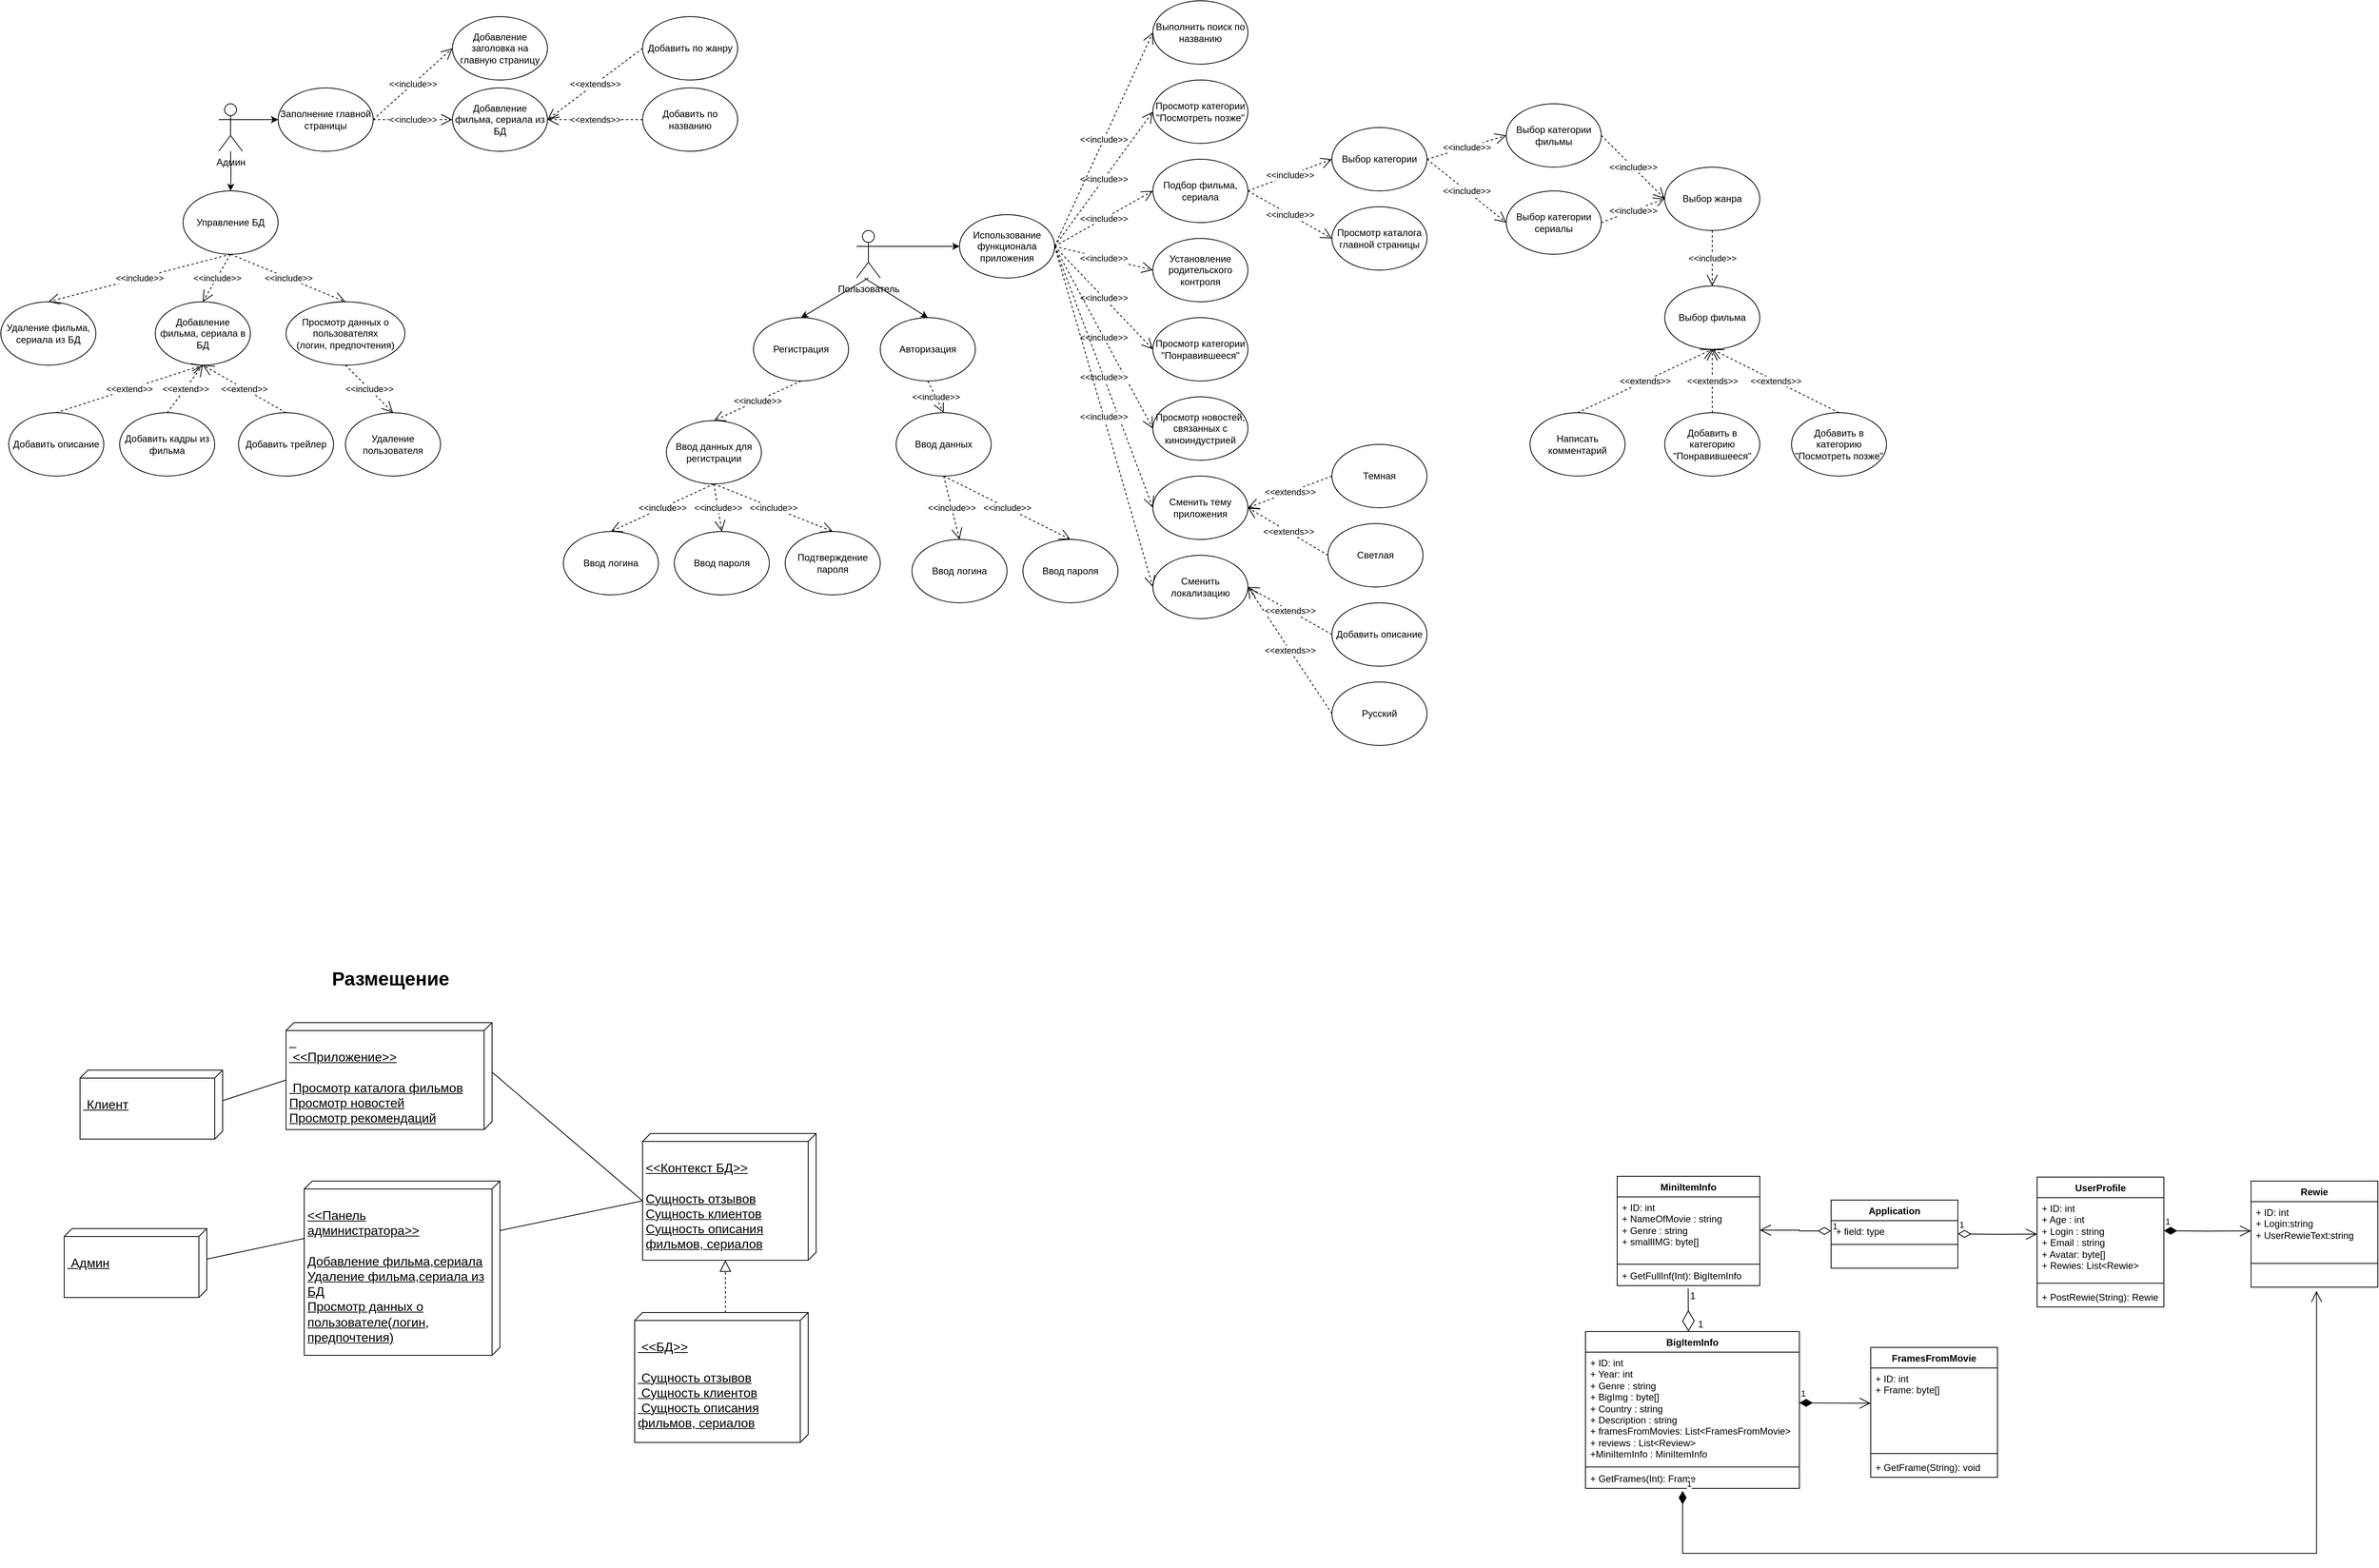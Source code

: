<mxfile version="21.2.4" type="device">
  <diagram name="Страница 1" id="gBljDxb7XRltwvXaUtLj">
    <mxGraphModel dx="1843" dy="701" grid="1" gridSize="10" guides="1" tooltips="1" connect="1" arrows="1" fold="1" page="1" pageScale="1" pageWidth="1654" pageHeight="1169" math="0" shadow="0">
      <root>
        <mxCell id="0" />
        <mxCell id="1" parent="0" />
        <mxCell id="J_Xm8iJVJi45nVl2dkx6-49" style="edgeStyle=orthogonalEdgeStyle;rounded=0;orthogonalLoop=1;jettySize=auto;html=1;entryX=0.5;entryY=0;entryDx=0;entryDy=0;" edge="1" parent="1" target="J_Xm8iJVJi45nVl2dkx6-2">
          <mxGeometry relative="1" as="geometry">
            <mxPoint x="370" y="190" as="sourcePoint" />
          </mxGeometry>
        </mxCell>
        <mxCell id="J_Xm8iJVJi45nVl2dkx6-53" style="edgeStyle=orthogonalEdgeStyle;rounded=0;orthogonalLoop=1;jettySize=auto;html=1;exitX=1;exitY=0.333;exitDx=0;exitDy=0;exitPerimeter=0;entryX=0;entryY=0.5;entryDx=0;entryDy=0;" edge="1" parent="1" source="J_Xm8iJVJi45nVl2dkx6-1" target="J_Xm8iJVJi45nVl2dkx6-52">
          <mxGeometry relative="1" as="geometry" />
        </mxCell>
        <mxCell id="J_Xm8iJVJi45nVl2dkx6-1" value="Админ" style="shape=umlActor;verticalLabelPosition=bottom;verticalAlign=top;html=1;outlineConnect=0;" vertex="1" parent="1">
          <mxGeometry x="355" y="130" width="30" height="60" as="geometry" />
        </mxCell>
        <mxCell id="J_Xm8iJVJi45nVl2dkx6-2" value="Управление БД" style="ellipse;whiteSpace=wrap;html=1;" vertex="1" parent="1">
          <mxGeometry x="310" y="240" width="120" height="80" as="geometry" />
        </mxCell>
        <mxCell id="J_Xm8iJVJi45nVl2dkx6-4" value="Добавление фильма, сериала в БД" style="ellipse;whiteSpace=wrap;html=1;" vertex="1" parent="1">
          <mxGeometry x="275" y="380" width="120" height="80" as="geometry" />
        </mxCell>
        <mxCell id="J_Xm8iJVJi45nVl2dkx6-5" value="Просмотр данных о пользователях&lt;br&gt;(логин, предпочтения)" style="ellipse;whiteSpace=wrap;html=1;" vertex="1" parent="1">
          <mxGeometry x="440" y="380" width="150" height="80" as="geometry" />
        </mxCell>
        <mxCell id="J_Xm8iJVJi45nVl2dkx6-10" value="&amp;lt;&amp;lt;include&amp;gt;&amp;gt;" style="endArrow=open;endSize=12;dashed=1;html=1;rounded=0;exitX=0.5;exitY=1;exitDx=0;exitDy=0;entryX=0.5;entryY=0;entryDx=0;entryDy=0;" edge="1" parent="1" source="J_Xm8iJVJi45nVl2dkx6-2" target="J_Xm8iJVJi45nVl2dkx6-4">
          <mxGeometry width="160" relative="1" as="geometry">
            <mxPoint x="460" y="490" as="sourcePoint" />
            <mxPoint x="620" y="490" as="targetPoint" />
          </mxGeometry>
        </mxCell>
        <mxCell id="J_Xm8iJVJi45nVl2dkx6-12" value="&amp;lt;&amp;lt;include&amp;gt;&amp;gt;" style="endArrow=open;endSize=12;dashed=1;html=1;rounded=0;exitX=0.5;exitY=1;exitDx=0;exitDy=0;entryX=0.5;entryY=0;entryDx=0;entryDy=0;" edge="1" parent="1" source="J_Xm8iJVJi45nVl2dkx6-2" target="J_Xm8iJVJi45nVl2dkx6-5">
          <mxGeometry width="160" relative="1" as="geometry">
            <mxPoint x="380" y="330" as="sourcePoint" />
            <mxPoint x="150" y="440" as="targetPoint" />
          </mxGeometry>
        </mxCell>
        <mxCell id="J_Xm8iJVJi45nVl2dkx6-15" value="Добавить описание" style="ellipse;whiteSpace=wrap;html=1;" vertex="1" parent="1">
          <mxGeometry x="90" y="520" width="120" height="80" as="geometry" />
        </mxCell>
        <mxCell id="J_Xm8iJVJi45nVl2dkx6-16" value="&amp;lt;&amp;lt;extend&amp;gt;&amp;gt;" style="endArrow=open;endSize=12;dashed=1;html=1;rounded=0;exitX=0.5;exitY=0;exitDx=0;exitDy=0;entryX=0.5;entryY=1;entryDx=0;entryDy=0;" edge="1" parent="1" source="J_Xm8iJVJi45nVl2dkx6-15" target="J_Xm8iJVJi45nVl2dkx6-4">
          <mxGeometry width="160" relative="1" as="geometry">
            <mxPoint x="525" y="510" as="sourcePoint" />
            <mxPoint x="295" y="620" as="targetPoint" />
          </mxGeometry>
        </mxCell>
        <mxCell id="J_Xm8iJVJi45nVl2dkx6-25" value="Добавить кадры из фильма" style="ellipse;whiteSpace=wrap;html=1;" vertex="1" parent="1">
          <mxGeometry x="230" y="520" width="120" height="80" as="geometry" />
        </mxCell>
        <mxCell id="J_Xm8iJVJi45nVl2dkx6-26" value="&amp;lt;&amp;lt;extend&amp;gt;&amp;gt;" style="endArrow=open;endSize=12;dashed=1;html=1;rounded=0;exitX=0.5;exitY=0;exitDx=0;exitDy=0;entryX=0.5;entryY=1;entryDx=0;entryDy=0;" edge="1" parent="1" source="J_Xm8iJVJi45nVl2dkx6-25" target="J_Xm8iJVJi45nVl2dkx6-4">
          <mxGeometry width="160" relative="1" as="geometry">
            <mxPoint x="715" y="570" as="sourcePoint" />
            <mxPoint x="525" y="520" as="targetPoint" />
          </mxGeometry>
        </mxCell>
        <mxCell id="J_Xm8iJVJi45nVl2dkx6-27" value="Добавить трейлер" style="ellipse;whiteSpace=wrap;html=1;" vertex="1" parent="1">
          <mxGeometry x="380" y="520" width="120" height="80" as="geometry" />
        </mxCell>
        <mxCell id="J_Xm8iJVJi45nVl2dkx6-28" value="&amp;lt;&amp;lt;extend&amp;gt;&amp;gt;" style="endArrow=open;endSize=12;dashed=1;html=1;rounded=0;exitX=0.5;exitY=0;exitDx=0;exitDy=0;entryX=0.5;entryY=1;entryDx=0;entryDy=0;" edge="1" parent="1" source="J_Xm8iJVJi45nVl2dkx6-27" target="J_Xm8iJVJi45nVl2dkx6-4">
          <mxGeometry width="160" relative="1" as="geometry">
            <mxPoint x="895" y="580" as="sourcePoint" />
            <mxPoint x="705" y="530" as="targetPoint" />
          </mxGeometry>
        </mxCell>
        <mxCell id="J_Xm8iJVJi45nVl2dkx6-33" value="Удаление пользователя" style="ellipse;whiteSpace=wrap;html=1;" vertex="1" parent="1">
          <mxGeometry x="515" y="520" width="120" height="80" as="geometry" />
        </mxCell>
        <mxCell id="J_Xm8iJVJi45nVl2dkx6-35" value="&amp;lt;&amp;lt;include&amp;gt;&amp;gt;" style="endArrow=open;endSize=12;dashed=1;html=1;rounded=0;exitX=0.5;exitY=1;exitDx=0;exitDy=0;entryX=0.5;entryY=0;entryDx=0;entryDy=0;" edge="1" parent="1" source="J_Xm8iJVJi45nVl2dkx6-5" target="J_Xm8iJVJi45nVl2dkx6-33">
          <mxGeometry width="160" relative="1" as="geometry">
            <mxPoint x="525" y="460" as="sourcePoint" />
            <mxPoint x="595" y="570" as="targetPoint" />
          </mxGeometry>
        </mxCell>
        <mxCell id="J_Xm8iJVJi45nVl2dkx6-40" value="Удаление фильма, сериала из БД" style="ellipse;whiteSpace=wrap;html=1;" vertex="1" parent="1">
          <mxGeometry x="80" y="380" width="120" height="80" as="geometry" />
        </mxCell>
        <mxCell id="J_Xm8iJVJi45nVl2dkx6-41" value="&amp;lt;&amp;lt;include&amp;gt;&amp;gt;" style="endArrow=open;endSize=12;dashed=1;html=1;rounded=0;exitX=0.5;exitY=1;exitDx=0;exitDy=0;entryX=0.5;entryY=0;entryDx=0;entryDy=0;" edge="1" parent="1" target="J_Xm8iJVJi45nVl2dkx6-40" source="J_Xm8iJVJi45nVl2dkx6-2">
          <mxGeometry width="160" relative="1" as="geometry">
            <mxPoint x="20" y="130" as="sourcePoint" />
            <mxPoint x="-190" y="260" as="targetPoint" />
          </mxGeometry>
        </mxCell>
        <mxCell id="J_Xm8iJVJi45nVl2dkx6-45" value="Добавление заголовка на главную страницу" style="ellipse;whiteSpace=wrap;html=1;" vertex="1" parent="1">
          <mxGeometry x="650" y="20" width="120" height="80" as="geometry" />
        </mxCell>
        <mxCell id="J_Xm8iJVJi45nVl2dkx6-50" value="Добавление фильма, сериала из БД" style="ellipse;whiteSpace=wrap;html=1;" vertex="1" parent="1">
          <mxGeometry x="650" y="110" width="120" height="80" as="geometry" />
        </mxCell>
        <mxCell id="J_Xm8iJVJi45nVl2dkx6-51" value="&amp;lt;&amp;lt;include&amp;gt;&amp;gt;" style="endArrow=open;endSize=12;dashed=1;html=1;rounded=0;exitX=1;exitY=0.5;exitDx=0;exitDy=0;entryX=0;entryY=0.5;entryDx=0;entryDy=0;" edge="1" parent="1" target="J_Xm8iJVJi45nVl2dkx6-50" source="J_Xm8iJVJi45nVl2dkx6-52">
          <mxGeometry width="160" relative="1" as="geometry">
            <mxPoint x="765.0" y="-40.0" as="sourcePoint" />
            <mxPoint x="690" y="190" as="targetPoint" />
          </mxGeometry>
        </mxCell>
        <mxCell id="J_Xm8iJVJi45nVl2dkx6-52" value="Заполнение главной страницы" style="ellipse;whiteSpace=wrap;html=1;" vertex="1" parent="1">
          <mxGeometry x="430" y="110" width="120" height="80" as="geometry" />
        </mxCell>
        <mxCell id="J_Xm8iJVJi45nVl2dkx6-54" value="&amp;lt;&amp;lt;include&amp;gt;&amp;gt;" style="endArrow=open;endSize=12;dashed=1;html=1;rounded=0;exitX=1;exitY=0.5;exitDx=0;exitDy=0;entryX=0;entryY=0.5;entryDx=0;entryDy=0;" edge="1" parent="1" source="J_Xm8iJVJi45nVl2dkx6-52" target="J_Xm8iJVJi45nVl2dkx6-45">
          <mxGeometry width="160" relative="1" as="geometry">
            <mxPoint x="565" y="90" as="sourcePoint" />
            <mxPoint x="635" y="200" as="targetPoint" />
          </mxGeometry>
        </mxCell>
        <mxCell id="J_Xm8iJVJi45nVl2dkx6-55" value="Добавить по названию" style="ellipse;whiteSpace=wrap;html=1;" vertex="1" parent="1">
          <mxGeometry x="890" y="110" width="120" height="80" as="geometry" />
        </mxCell>
        <mxCell id="J_Xm8iJVJi45nVl2dkx6-56" value="&amp;lt;&amp;lt;extends&amp;gt;&amp;gt;" style="endArrow=open;endSize=12;dashed=1;html=1;rounded=0;exitX=0;exitY=0.5;exitDx=0;exitDy=0;entryX=1;entryY=0.5;entryDx=0;entryDy=0;" edge="1" parent="1" source="J_Xm8iJVJi45nVl2dkx6-55" target="J_Xm8iJVJi45nVl2dkx6-50">
          <mxGeometry width="160" relative="1" as="geometry">
            <mxPoint x="1170" y="100" as="sourcePoint" />
            <mxPoint x="980" y="50" as="targetPoint" />
          </mxGeometry>
        </mxCell>
        <mxCell id="J_Xm8iJVJi45nVl2dkx6-57" value="Добавить по жанру" style="ellipse;whiteSpace=wrap;html=1;" vertex="1" parent="1">
          <mxGeometry x="890" y="20" width="120" height="80" as="geometry" />
        </mxCell>
        <mxCell id="J_Xm8iJVJi45nVl2dkx6-58" value="&amp;lt;&amp;lt;extends&amp;gt;&amp;gt;" style="endArrow=open;endSize=12;dashed=1;html=1;rounded=0;exitX=0;exitY=0.5;exitDx=0;exitDy=0;entryX=1;entryY=0.5;entryDx=0;entryDy=0;" edge="1" parent="1" source="J_Xm8iJVJi45nVl2dkx6-57" target="J_Xm8iJVJi45nVl2dkx6-50">
          <mxGeometry width="160" relative="1" as="geometry">
            <mxPoint x="1170" y="10" as="sourcePoint" />
            <mxPoint x="770" y="60" as="targetPoint" />
          </mxGeometry>
        </mxCell>
        <mxCell id="J_Xm8iJVJi45nVl2dkx6-94" style="edgeStyle=orthogonalEdgeStyle;rounded=0;orthogonalLoop=1;jettySize=auto;html=1;exitX=1;exitY=0.333;exitDx=0;exitDy=0;exitPerimeter=0;entryX=0;entryY=0.5;entryDx=0;entryDy=0;" edge="1" parent="1" source="J_Xm8iJVJi45nVl2dkx6-59" target="J_Xm8iJVJi45nVl2dkx6-93">
          <mxGeometry relative="1" as="geometry" />
        </mxCell>
        <mxCell id="J_Xm8iJVJi45nVl2dkx6-59" value="Пользователь" style="shape=umlActor;verticalLabelPosition=bottom;verticalAlign=top;html=1;outlineConnect=0;" vertex="1" parent="1">
          <mxGeometry x="1160" y="290" width="30" height="60" as="geometry" />
        </mxCell>
        <mxCell id="J_Xm8iJVJi45nVl2dkx6-64" value="Регистрация" style="ellipse;whiteSpace=wrap;html=1;" vertex="1" parent="1">
          <mxGeometry x="1030" y="400" width="120" height="80" as="geometry" />
        </mxCell>
        <mxCell id="J_Xm8iJVJi45nVl2dkx6-65" value="Авторизация" style="ellipse;whiteSpace=wrap;html=1;" vertex="1" parent="1">
          <mxGeometry x="1190" y="400" width="120" height="80" as="geometry" />
        </mxCell>
        <mxCell id="J_Xm8iJVJi45nVl2dkx6-67" value="" style="endArrow=classic;html=1;rounded=0;entryX=0.5;entryY=0;entryDx=0;entryDy=0;" edge="1" parent="1" target="J_Xm8iJVJi45nVl2dkx6-64">
          <mxGeometry width="50" height="50" relative="1" as="geometry">
            <mxPoint x="1175" y="350" as="sourcePoint" />
            <mxPoint x="1340" y="410" as="targetPoint" />
          </mxGeometry>
        </mxCell>
        <mxCell id="J_Xm8iJVJi45nVl2dkx6-68" value="" style="endArrow=classic;html=1;rounded=0;entryX=0.5;entryY=0;entryDx=0;entryDy=0;" edge="1" parent="1" target="J_Xm8iJVJi45nVl2dkx6-65">
          <mxGeometry width="50" height="50" relative="1" as="geometry">
            <mxPoint x="1170" y="350" as="sourcePoint" />
            <mxPoint x="1100" y="410" as="targetPoint" />
          </mxGeometry>
        </mxCell>
        <mxCell id="J_Xm8iJVJi45nVl2dkx6-69" value="Ввод данных" style="ellipse;whiteSpace=wrap;html=1;" vertex="1" parent="1">
          <mxGeometry x="1210" y="520" width="120" height="80" as="geometry" />
        </mxCell>
        <mxCell id="J_Xm8iJVJi45nVl2dkx6-70" value="&amp;lt;&amp;lt;include&amp;gt;&amp;gt;" style="endArrow=open;endSize=12;dashed=1;html=1;rounded=0;exitX=0.5;exitY=1;exitDx=0;exitDy=0;entryX=0.5;entryY=0;entryDx=0;entryDy=0;" edge="1" parent="1" target="J_Xm8iJVJi45nVl2dkx6-69">
          <mxGeometry width="160" relative="1" as="geometry">
            <mxPoint x="1250" y="480" as="sourcePoint" />
            <mxPoint x="1040" y="610" as="targetPoint" />
          </mxGeometry>
        </mxCell>
        <mxCell id="J_Xm8iJVJi45nVl2dkx6-74" value="Ввод данных для регистрации" style="ellipse;whiteSpace=wrap;html=1;" vertex="1" parent="1">
          <mxGeometry x="920" y="530" width="120" height="80" as="geometry" />
        </mxCell>
        <mxCell id="J_Xm8iJVJi45nVl2dkx6-75" value="&amp;lt;&amp;lt;include&amp;gt;&amp;gt;" style="endArrow=open;endSize=12;dashed=1;html=1;rounded=0;entryX=0.5;entryY=0;entryDx=0;entryDy=0;" edge="1" parent="1" target="J_Xm8iJVJi45nVl2dkx6-74">
          <mxGeometry width="160" relative="1" as="geometry">
            <mxPoint x="1090" y="480" as="sourcePoint" />
            <mxPoint x="750" y="620" as="targetPoint" />
          </mxGeometry>
        </mxCell>
        <mxCell id="J_Xm8iJVJi45nVl2dkx6-78" value="Ввод логина" style="ellipse;whiteSpace=wrap;html=1;" vertex="1" parent="1">
          <mxGeometry x="790" y="670" width="120" height="80" as="geometry" />
        </mxCell>
        <mxCell id="J_Xm8iJVJi45nVl2dkx6-80" value="Ввод пароля" style="ellipse;whiteSpace=wrap;html=1;" vertex="1" parent="1">
          <mxGeometry x="930" y="670" width="120" height="80" as="geometry" />
        </mxCell>
        <mxCell id="J_Xm8iJVJi45nVl2dkx6-82" value="Подтверждение пароля" style="ellipse;whiteSpace=wrap;html=1;" vertex="1" parent="1">
          <mxGeometry x="1070" y="670" width="120" height="80" as="geometry" />
        </mxCell>
        <mxCell id="J_Xm8iJVJi45nVl2dkx6-84" value="Ввод логина" style="ellipse;whiteSpace=wrap;html=1;" vertex="1" parent="1">
          <mxGeometry x="1230" y="680" width="120" height="80" as="geometry" />
        </mxCell>
        <mxCell id="J_Xm8iJVJi45nVl2dkx6-86" value="Ввод пароля" style="ellipse;whiteSpace=wrap;html=1;" vertex="1" parent="1">
          <mxGeometry x="1370" y="680" width="120" height="80" as="geometry" />
        </mxCell>
        <mxCell id="J_Xm8iJVJi45nVl2dkx6-88" value="&amp;lt;&amp;lt;include&amp;gt;&amp;gt;" style="endArrow=open;endSize=12;dashed=1;html=1;rounded=0;entryX=0.5;entryY=0;entryDx=0;entryDy=0;exitX=0.5;exitY=1;exitDx=0;exitDy=0;" edge="1" parent="1" source="J_Xm8iJVJi45nVl2dkx6-74" target="J_Xm8iJVJi45nVl2dkx6-78">
          <mxGeometry width="160" relative="1" as="geometry">
            <mxPoint x="970" y="610" as="sourcePoint" />
            <mxPoint x="940" y="660" as="targetPoint" />
          </mxGeometry>
        </mxCell>
        <mxCell id="J_Xm8iJVJi45nVl2dkx6-89" value="&amp;lt;&amp;lt;include&amp;gt;&amp;gt;" style="endArrow=open;endSize=12;dashed=1;html=1;rounded=0;entryX=0.5;entryY=0;entryDx=0;entryDy=0;exitX=0.5;exitY=1;exitDx=0;exitDy=0;" edge="1" parent="1" source="J_Xm8iJVJi45nVl2dkx6-74" target="J_Xm8iJVJi45nVl2dkx6-80">
          <mxGeometry width="160" relative="1" as="geometry">
            <mxPoint x="990" y="620" as="sourcePoint" />
            <mxPoint x="860" y="680" as="targetPoint" />
          </mxGeometry>
        </mxCell>
        <mxCell id="J_Xm8iJVJi45nVl2dkx6-90" value="&amp;lt;&amp;lt;include&amp;gt;&amp;gt;" style="endArrow=open;endSize=12;dashed=1;html=1;rounded=0;entryX=0.5;entryY=0;entryDx=0;entryDy=0;exitX=0.5;exitY=1;exitDx=0;exitDy=0;" edge="1" parent="1" source="J_Xm8iJVJi45nVl2dkx6-74" target="J_Xm8iJVJi45nVl2dkx6-82">
          <mxGeometry width="160" relative="1" as="geometry">
            <mxPoint x="1000" y="630" as="sourcePoint" />
            <mxPoint x="870" y="690" as="targetPoint" />
          </mxGeometry>
        </mxCell>
        <mxCell id="J_Xm8iJVJi45nVl2dkx6-91" value="&amp;lt;&amp;lt;include&amp;gt;&amp;gt;" style="endArrow=open;endSize=12;dashed=1;html=1;rounded=0;entryX=0.5;entryY=0;entryDx=0;entryDy=0;exitX=0.5;exitY=1;exitDx=0;exitDy=0;" edge="1" parent="1" source="J_Xm8iJVJi45nVl2dkx6-69" target="J_Xm8iJVJi45nVl2dkx6-86">
          <mxGeometry width="160" relative="1" as="geometry">
            <mxPoint x="1010" y="640" as="sourcePoint" />
            <mxPoint x="880" y="700" as="targetPoint" />
          </mxGeometry>
        </mxCell>
        <mxCell id="J_Xm8iJVJi45nVl2dkx6-92" value="&amp;lt;&amp;lt;include&amp;gt;&amp;gt;" style="endArrow=open;endSize=12;dashed=1;html=1;rounded=0;entryX=0.5;entryY=0;entryDx=0;entryDy=0;exitX=0.5;exitY=1;exitDx=0;exitDy=0;" edge="1" parent="1" source="J_Xm8iJVJi45nVl2dkx6-69" target="J_Xm8iJVJi45nVl2dkx6-84">
          <mxGeometry width="160" relative="1" as="geometry">
            <mxPoint x="1020" y="650" as="sourcePoint" />
            <mxPoint x="890" y="710" as="targetPoint" />
          </mxGeometry>
        </mxCell>
        <mxCell id="J_Xm8iJVJi45nVl2dkx6-93" value="Использование функционала приложения" style="ellipse;whiteSpace=wrap;html=1;" vertex="1" parent="1">
          <mxGeometry x="1290" y="270" width="120" height="80" as="geometry" />
        </mxCell>
        <mxCell id="J_Xm8iJVJi45nVl2dkx6-95" value="Подбор фильма, сериала" style="ellipse;whiteSpace=wrap;html=1;" vertex="1" parent="1">
          <mxGeometry x="1534" y="200" width="120" height="80" as="geometry" />
        </mxCell>
        <mxCell id="J_Xm8iJVJi45nVl2dkx6-96" value="&amp;lt;&amp;lt;include&amp;gt;&amp;gt;" style="endArrow=open;endSize=12;dashed=1;html=1;rounded=0;exitX=1;exitY=0.5;exitDx=0;exitDy=0;entryX=0;entryY=0.5;entryDx=0;entryDy=0;" edge="1" parent="1" target="J_Xm8iJVJi45nVl2dkx6-95" source="J_Xm8iJVJi45nVl2dkx6-93">
          <mxGeometry width="160" relative="1" as="geometry">
            <mxPoint x="1524" y="100" as="sourcePoint" />
            <mxPoint x="1610" y="220" as="targetPoint" />
          </mxGeometry>
        </mxCell>
        <mxCell id="J_Xm8iJVJi45nVl2dkx6-97" value="Установление родительского контроля" style="ellipse;whiteSpace=wrap;html=1;" vertex="1" parent="1">
          <mxGeometry x="1534" y="300" width="120" height="80" as="geometry" />
        </mxCell>
        <mxCell id="J_Xm8iJVJi45nVl2dkx6-98" value="&amp;lt;&amp;lt;include&amp;gt;&amp;gt;" style="endArrow=open;endSize=12;dashed=1;html=1;rounded=0;entryX=0;entryY=0.5;entryDx=0;entryDy=0;exitX=1;exitY=0.5;exitDx=0;exitDy=0;" edge="1" parent="1" target="J_Xm8iJVJi45nVl2dkx6-97" source="J_Xm8iJVJi45nVl2dkx6-93">
          <mxGeometry width="160" relative="1" as="geometry">
            <mxPoint x="1410" y="310" as="sourcePoint" />
            <mxPoint x="1200" y="440" as="targetPoint" />
          </mxGeometry>
        </mxCell>
        <mxCell id="J_Xm8iJVJi45nVl2dkx6-99" value="Просмотр категории &quot;Понравившееся&quot;" style="ellipse;whiteSpace=wrap;html=1;" vertex="1" parent="1">
          <mxGeometry x="1534" y="400" width="120" height="80" as="geometry" />
        </mxCell>
        <mxCell id="J_Xm8iJVJi45nVl2dkx6-100" value="&amp;lt;&amp;lt;include&amp;gt;&amp;gt;" style="endArrow=open;endSize=12;dashed=1;html=1;rounded=0;exitX=0.5;exitY=1;exitDx=0;exitDy=0;entryX=0;entryY=0.5;entryDx=0;entryDy=0;" edge="1" parent="1" target="J_Xm8iJVJi45nVl2dkx6-99">
          <mxGeometry width="160" relative="1" as="geometry">
            <mxPoint x="1410" y="310" as="sourcePoint" />
            <mxPoint x="1200" y="440" as="targetPoint" />
          </mxGeometry>
        </mxCell>
        <mxCell id="J_Xm8iJVJi45nVl2dkx6-101" value="Просмотр категории &quot;Посмотреть позже&quot;" style="ellipse;whiteSpace=wrap;html=1;" vertex="1" parent="1">
          <mxGeometry x="1534" y="100" width="120" height="80" as="geometry" />
        </mxCell>
        <mxCell id="J_Xm8iJVJi45nVl2dkx6-102" value="&amp;lt;&amp;lt;include&amp;gt;&amp;gt;" style="endArrow=open;endSize=12;dashed=1;html=1;rounded=0;exitX=1;exitY=0.5;exitDx=0;exitDy=0;entryX=0;entryY=0.5;entryDx=0;entryDy=0;" edge="1" parent="1" target="J_Xm8iJVJi45nVl2dkx6-101" source="J_Xm8iJVJi45nVl2dkx6-93">
          <mxGeometry width="160" relative="1" as="geometry">
            <mxPoint x="1510" y="-10" as="sourcePoint" />
            <mxPoint x="1300" y="120" as="targetPoint" />
          </mxGeometry>
        </mxCell>
        <mxCell id="J_Xm8iJVJi45nVl2dkx6-103" value="Просмотр новостей, связанных с киноиндустрией" style="ellipse;whiteSpace=wrap;html=1;" vertex="1" parent="1">
          <mxGeometry x="1534" y="500" width="120" height="80" as="geometry" />
        </mxCell>
        <mxCell id="J_Xm8iJVJi45nVl2dkx6-104" value="&amp;lt;&amp;lt;include&amp;gt;&amp;gt;" style="endArrow=open;endSize=12;dashed=1;html=1;rounded=0;exitX=1;exitY=0.5;exitDx=0;exitDy=0;entryX=0;entryY=0.5;entryDx=0;entryDy=0;" edge="1" parent="1" target="J_Xm8iJVJi45nVl2dkx6-103" source="J_Xm8iJVJi45nVl2dkx6-93">
          <mxGeometry width="160" relative="1" as="geometry">
            <mxPoint x="1524" y="390" as="sourcePoint" />
            <mxPoint x="1314" y="520" as="targetPoint" />
          </mxGeometry>
        </mxCell>
        <mxCell id="J_Xm8iJVJi45nVl2dkx6-107" value="Просмотр каталога главной страницы" style="ellipse;whiteSpace=wrap;html=1;" vertex="1" parent="1">
          <mxGeometry x="1760" y="260" width="120" height="80" as="geometry" />
        </mxCell>
        <mxCell id="J_Xm8iJVJi45nVl2dkx6-108" value="&amp;lt;&amp;lt;include&amp;gt;&amp;gt;" style="endArrow=open;endSize=12;dashed=1;html=1;rounded=0;exitX=1;exitY=0.5;exitDx=0;exitDy=0;entryX=0;entryY=0.5;entryDx=0;entryDy=0;" edge="1" parent="1" target="J_Xm8iJVJi45nVl2dkx6-107" source="J_Xm8iJVJi45nVl2dkx6-95">
          <mxGeometry width="160" relative="1" as="geometry">
            <mxPoint x="1730" y="120" as="sourcePoint" />
            <mxPoint x="1520" y="250" as="targetPoint" />
          </mxGeometry>
        </mxCell>
        <mxCell id="J_Xm8iJVJi45nVl2dkx6-109" value="Выбор категории" style="ellipse;whiteSpace=wrap;html=1;" vertex="1" parent="1">
          <mxGeometry x="1760" y="160" width="120" height="80" as="geometry" />
        </mxCell>
        <mxCell id="J_Xm8iJVJi45nVl2dkx6-110" value="&amp;lt;&amp;lt;include&amp;gt;&amp;gt;" style="endArrow=open;endSize=12;dashed=1;html=1;rounded=0;exitX=1;exitY=0.5;exitDx=0;exitDy=0;entryX=0;entryY=0.5;entryDx=0;entryDy=0;" edge="1" parent="1" target="J_Xm8iJVJi45nVl2dkx6-109" source="J_Xm8iJVJi45nVl2dkx6-95">
          <mxGeometry width="160" relative="1" as="geometry">
            <mxPoint x="1654" y="140" as="sourcePoint" />
            <mxPoint x="1520" y="150" as="targetPoint" />
          </mxGeometry>
        </mxCell>
        <mxCell id="J_Xm8iJVJi45nVl2dkx6-115" value="Выбор категории сериалы" style="ellipse;whiteSpace=wrap;html=1;" vertex="1" parent="1">
          <mxGeometry x="1980" y="240" width="120" height="80" as="geometry" />
        </mxCell>
        <mxCell id="J_Xm8iJVJi45nVl2dkx6-116" value="&amp;lt;&amp;lt;include&amp;gt;&amp;gt;" style="endArrow=open;endSize=12;dashed=1;html=1;rounded=0;exitX=1;exitY=0.5;exitDx=0;exitDy=0;entryX=0;entryY=0.5;entryDx=0;entryDy=0;" edge="1" parent="1" target="J_Xm8iJVJi45nVl2dkx6-115" source="J_Xm8iJVJi45nVl2dkx6-109">
          <mxGeometry width="160" relative="1" as="geometry">
            <mxPoint x="1930" y="85" as="sourcePoint" />
            <mxPoint x="1720" y="215" as="targetPoint" />
          </mxGeometry>
        </mxCell>
        <mxCell id="J_Xm8iJVJi45nVl2dkx6-117" value="Выбор категории фильмы" style="ellipse;whiteSpace=wrap;html=1;" vertex="1" parent="1">
          <mxGeometry x="1980" y="130" width="120" height="80" as="geometry" />
        </mxCell>
        <mxCell id="J_Xm8iJVJi45nVl2dkx6-118" value="&amp;lt;&amp;lt;include&amp;gt;&amp;gt;" style="endArrow=open;endSize=12;dashed=1;html=1;rounded=0;exitX=1;exitY=0.5;exitDx=0;exitDy=0;entryX=0;entryY=0.5;entryDx=0;entryDy=0;" edge="1" parent="1" target="J_Xm8iJVJi45nVl2dkx6-117" source="J_Xm8iJVJi45nVl2dkx6-109">
          <mxGeometry width="160" relative="1" as="geometry">
            <mxPoint x="2080" y="30" as="sourcePoint" />
            <mxPoint x="1870" y="160" as="targetPoint" />
          </mxGeometry>
        </mxCell>
        <mxCell id="J_Xm8iJVJi45nVl2dkx6-119" value="Выбор жанра" style="ellipse;whiteSpace=wrap;html=1;" vertex="1" parent="1">
          <mxGeometry x="2180" y="210" width="120" height="80" as="geometry" />
        </mxCell>
        <mxCell id="J_Xm8iJVJi45nVl2dkx6-120" value="&amp;lt;&amp;lt;include&amp;gt;&amp;gt;" style="endArrow=open;endSize=12;dashed=1;html=1;rounded=0;exitX=1;exitY=0.5;exitDx=0;exitDy=0;entryX=0;entryY=0.5;entryDx=0;entryDy=0;" edge="1" parent="1" target="J_Xm8iJVJi45nVl2dkx6-119" source="J_Xm8iJVJi45nVl2dkx6-115">
          <mxGeometry width="160" relative="1" as="geometry">
            <mxPoint x="2150" y="140" as="sourcePoint" />
            <mxPoint x="1940" y="270" as="targetPoint" />
          </mxGeometry>
        </mxCell>
        <mxCell id="J_Xm8iJVJi45nVl2dkx6-121" value="&amp;lt;&amp;lt;include&amp;gt;&amp;gt;" style="endArrow=open;endSize=12;dashed=1;html=1;rounded=0;exitX=1;exitY=0.5;exitDx=0;exitDy=0;entryX=0;entryY=0.5;entryDx=0;entryDy=0;" edge="1" parent="1" source="J_Xm8iJVJi45nVl2dkx6-117" target="J_Xm8iJVJi45nVl2dkx6-119">
          <mxGeometry width="160" relative="1" as="geometry">
            <mxPoint x="2110" y="290" as="sourcePoint" />
            <mxPoint x="2190" y="260" as="targetPoint" />
          </mxGeometry>
        </mxCell>
        <mxCell id="J_Xm8iJVJi45nVl2dkx6-122" value="Выбор фильма" style="ellipse;whiteSpace=wrap;html=1;" vertex="1" parent="1">
          <mxGeometry x="2180" y="360" width="120" height="80" as="geometry" />
        </mxCell>
        <mxCell id="J_Xm8iJVJi45nVl2dkx6-123" value="&amp;lt;&amp;lt;include&amp;gt;&amp;gt;" style="endArrow=open;endSize=12;dashed=1;html=1;rounded=0;exitX=0.5;exitY=1;exitDx=0;exitDy=0;entryX=0.5;entryY=0;entryDx=0;entryDy=0;" edge="1" parent="1" target="J_Xm8iJVJi45nVl2dkx6-122" source="J_Xm8iJVJi45nVl2dkx6-119">
          <mxGeometry width="160" relative="1" as="geometry">
            <mxPoint x="2300" y="240" as="sourcePoint" />
            <mxPoint x="2090" y="370" as="targetPoint" />
          </mxGeometry>
        </mxCell>
        <mxCell id="J_Xm8iJVJi45nVl2dkx6-124" value="Добавить в категорию &quot;Посмотреть позже&quot;" style="ellipse;whiteSpace=wrap;html=1;" vertex="1" parent="1">
          <mxGeometry x="2340" y="520" width="120" height="80" as="geometry" />
        </mxCell>
        <mxCell id="J_Xm8iJVJi45nVl2dkx6-125" value="&amp;lt;&amp;lt;extends&amp;gt;&amp;gt;" style="endArrow=open;endSize=12;dashed=1;html=1;rounded=0;exitX=0.5;exitY=0;exitDx=0;exitDy=0;entryX=0.5;entryY=1;entryDx=0;entryDy=0;" edge="1" parent="1" source="J_Xm8iJVJi45nVl2dkx6-124" target="J_Xm8iJVJi45nVl2dkx6-122">
          <mxGeometry width="160" relative="1" as="geometry">
            <mxPoint x="2930" y="150" as="sourcePoint" />
            <mxPoint x="2540" y="220" as="targetPoint" />
          </mxGeometry>
        </mxCell>
        <mxCell id="J_Xm8iJVJi45nVl2dkx6-126" value="Добавить в категорию &quot;Понравившееся&quot;" style="ellipse;whiteSpace=wrap;html=1;" vertex="1" parent="1">
          <mxGeometry x="2180" y="520" width="120" height="80" as="geometry" />
        </mxCell>
        <mxCell id="J_Xm8iJVJi45nVl2dkx6-127" value="&amp;lt;&amp;lt;extends&amp;gt;&amp;gt;" style="endArrow=open;endSize=12;dashed=1;html=1;rounded=0;exitX=0.5;exitY=0;exitDx=0;exitDy=0;entryX=0.5;entryY=1;entryDx=0;entryDy=0;" edge="1" parent="1" source="J_Xm8iJVJi45nVl2dkx6-126" target="J_Xm8iJVJi45nVl2dkx6-122">
          <mxGeometry width="160" relative="1" as="geometry">
            <mxPoint x="2930" y="245" as="sourcePoint" />
            <mxPoint x="2520" y="345" as="targetPoint" />
          </mxGeometry>
        </mxCell>
        <mxCell id="J_Xm8iJVJi45nVl2dkx6-128" value="Написать комментарий" style="ellipse;whiteSpace=wrap;html=1;" vertex="1" parent="1">
          <mxGeometry x="2010" y="520" width="120" height="80" as="geometry" />
        </mxCell>
        <mxCell id="J_Xm8iJVJi45nVl2dkx6-129" value="&amp;lt;&amp;lt;extends&amp;gt;&amp;gt;" style="endArrow=open;endSize=12;dashed=1;html=1;rounded=0;exitX=0.5;exitY=0;exitDx=0;exitDy=0;entryX=0.5;entryY=1;entryDx=0;entryDy=0;" edge="1" parent="1" source="J_Xm8iJVJi45nVl2dkx6-128" target="J_Xm8iJVJi45nVl2dkx6-122">
          <mxGeometry width="160" relative="1" as="geometry">
            <mxPoint x="2920" y="350" as="sourcePoint" />
            <mxPoint x="2730" y="300" as="targetPoint" />
          </mxGeometry>
        </mxCell>
        <mxCell id="J_Xm8iJVJi45nVl2dkx6-130" value="Выполнить поиск по названию" style="ellipse;whiteSpace=wrap;html=1;" vertex="1" parent="1">
          <mxGeometry x="1534" width="120" height="80" as="geometry" />
        </mxCell>
        <mxCell id="J_Xm8iJVJi45nVl2dkx6-131" value="&amp;lt;&amp;lt;include&amp;gt;&amp;gt;" style="endArrow=open;endSize=12;dashed=1;html=1;rounded=0;exitX=1;exitY=0.5;exitDx=0;exitDy=0;entryX=0;entryY=0.5;entryDx=0;entryDy=0;" edge="1" parent="1" target="J_Xm8iJVJi45nVl2dkx6-130" source="J_Xm8iJVJi45nVl2dkx6-93">
          <mxGeometry width="160" relative="1" as="geometry">
            <mxPoint x="1504" y="-70" as="sourcePoint" />
            <mxPoint x="1294" y="60" as="targetPoint" />
          </mxGeometry>
        </mxCell>
        <mxCell id="J_Xm8iJVJi45nVl2dkx6-132" value="Сменить тему приложения" style="ellipse;whiteSpace=wrap;html=1;" vertex="1" parent="1">
          <mxGeometry x="1534" y="600" width="120" height="80" as="geometry" />
        </mxCell>
        <mxCell id="J_Xm8iJVJi45nVl2dkx6-133" value="&amp;lt;&amp;lt;include&amp;gt;&amp;gt;" style="endArrow=open;endSize=12;dashed=1;html=1;rounded=0;exitX=1;exitY=0.5;exitDx=0;exitDy=0;entryX=0;entryY=0.5;entryDx=0;entryDy=0;" edge="1" parent="1" target="J_Xm8iJVJi45nVl2dkx6-132" source="J_Xm8iJVJi45nVl2dkx6-93">
          <mxGeometry width="160" relative="1" as="geometry">
            <mxPoint x="1504" y="530" as="sourcePoint" />
            <mxPoint x="1294" y="660" as="targetPoint" />
          </mxGeometry>
        </mxCell>
        <mxCell id="J_Xm8iJVJi45nVl2dkx6-134" value="Сменить локализацию" style="ellipse;whiteSpace=wrap;html=1;" vertex="1" parent="1">
          <mxGeometry x="1534" y="700" width="120" height="80" as="geometry" />
        </mxCell>
        <mxCell id="J_Xm8iJVJi45nVl2dkx6-135" value="&amp;lt;&amp;lt;include&amp;gt;&amp;gt;" style="endArrow=open;endSize=12;dashed=1;html=1;rounded=0;exitX=1;exitY=0.5;exitDx=0;exitDy=0;entryX=0;entryY=0.5;entryDx=0;entryDy=0;" edge="1" parent="1" target="J_Xm8iJVJi45nVl2dkx6-134" source="J_Xm8iJVJi45nVl2dkx6-93">
          <mxGeometry width="160" relative="1" as="geometry">
            <mxPoint x="1504" y="630" as="sourcePoint" />
            <mxPoint x="1294" y="760" as="targetPoint" />
          </mxGeometry>
        </mxCell>
        <mxCell id="J_Xm8iJVJi45nVl2dkx6-136" value="Русский" style="ellipse;whiteSpace=wrap;html=1;" vertex="1" parent="1">
          <mxGeometry x="1760" y="860" width="120" height="80" as="geometry" />
        </mxCell>
        <mxCell id="J_Xm8iJVJi45nVl2dkx6-137" value="&amp;lt;&amp;lt;extends&amp;gt;&amp;gt;" style="endArrow=open;endSize=12;dashed=1;html=1;rounded=0;exitX=0;exitY=0.5;exitDx=0;exitDy=0;entryX=1;entryY=0.5;entryDx=0;entryDy=0;" edge="1" parent="1" source="J_Xm8iJVJi45nVl2dkx6-136" target="J_Xm8iJVJi45nVl2dkx6-134">
          <mxGeometry width="160" relative="1" as="geometry">
            <mxPoint x="2020" y="750" as="sourcePoint" />
            <mxPoint x="1830" y="700" as="targetPoint" />
          </mxGeometry>
        </mxCell>
        <mxCell id="J_Xm8iJVJi45nVl2dkx6-138" value="Добавить описание" style="ellipse;whiteSpace=wrap;html=1;" vertex="1" parent="1">
          <mxGeometry x="1760" y="760" width="120" height="80" as="geometry" />
        </mxCell>
        <mxCell id="J_Xm8iJVJi45nVl2dkx6-139" value="&amp;lt;&amp;lt;extends&amp;gt;&amp;gt;" style="endArrow=open;endSize=12;dashed=1;html=1;rounded=0;entryX=1;entryY=0.5;entryDx=0;entryDy=0;exitX=0;exitY=0.5;exitDx=0;exitDy=0;" edge="1" parent="1" source="J_Xm8iJVJi45nVl2dkx6-138" target="J_Xm8iJVJi45nVl2dkx6-134">
          <mxGeometry width="160" relative="1" as="geometry">
            <mxPoint x="1670" y="690" as="sourcePoint" />
            <mxPoint x="1840" y="600" as="targetPoint" />
          </mxGeometry>
        </mxCell>
        <mxCell id="J_Xm8iJVJi45nVl2dkx6-144" value="Светлая" style="ellipse;whiteSpace=wrap;html=1;" vertex="1" parent="1">
          <mxGeometry x="1755" y="660" width="120" height="80" as="geometry" />
        </mxCell>
        <mxCell id="J_Xm8iJVJi45nVl2dkx6-145" value="&amp;lt;&amp;lt;extends&amp;gt;&amp;gt;" style="endArrow=open;endSize=12;dashed=1;html=1;rounded=0;exitX=0;exitY=0.5;exitDx=0;exitDy=0;entryX=1;entryY=0.5;entryDx=0;entryDy=0;" edge="1" parent="1" source="J_Xm8iJVJi45nVl2dkx6-144" target="J_Xm8iJVJi45nVl2dkx6-132">
          <mxGeometry width="160" relative="1" as="geometry">
            <mxPoint x="2075" y="550" as="sourcePoint" />
            <mxPoint x="1885" y="500" as="targetPoint" />
          </mxGeometry>
        </mxCell>
        <mxCell id="J_Xm8iJVJi45nVl2dkx6-146" value="Темная" style="ellipse;whiteSpace=wrap;html=1;" vertex="1" parent="1">
          <mxGeometry x="1760" y="560" width="120" height="80" as="geometry" />
        </mxCell>
        <mxCell id="J_Xm8iJVJi45nVl2dkx6-147" value="&amp;lt;&amp;lt;extends&amp;gt;&amp;gt;" style="endArrow=open;endSize=12;dashed=1;html=1;rounded=0;exitX=0;exitY=0.5;exitDx=0;exitDy=0;entryX=1;entryY=0.5;entryDx=0;entryDy=0;" edge="1" parent="1" source="J_Xm8iJVJi45nVl2dkx6-146" target="J_Xm8iJVJi45nVl2dkx6-132">
          <mxGeometry width="160" relative="1" as="geometry">
            <mxPoint x="2040" y="430" as="sourcePoint" />
            <mxPoint x="1850" y="380" as="targetPoint" />
          </mxGeometry>
        </mxCell>
        <mxCell id="J_Xm8iJVJi45nVl2dkx6-148" value="&lt;span style=&quot;&quot;&gt; &lt;/span&gt;&lt;span style=&quot;&quot;&gt; &lt;/span&gt;&lt;br&gt;&lt;span style=&quot;&quot;&gt; &lt;span style=&quot;&quot;&gt; &lt;/span&gt;&lt;/span&gt;&lt;span style=&quot;white-space: pre;&quot;&gt; &lt;/span&gt;&amp;lt;&amp;lt;БД&amp;gt;&amp;gt;&lt;br&gt;&lt;br&gt;&lt;span style=&quot;&quot;&gt; &lt;/span&gt; &lt;span style=&quot;white-space: pre;&quot;&gt; &lt;/span&gt;Сущность отзывов&lt;br style=&quot;border-color: var(--border-color);&quot;&gt;&lt;span style=&quot;border-color: var(--border-color);&quot;&gt; &lt;/span&gt;&lt;span style=&quot;white-space: pre;&quot;&gt; &lt;/span&gt;Сущность клиентов&lt;br style=&quot;border-color: var(--border-color);&quot;&gt;&lt;span style=&quot;border-color: var(--border-color);&quot;&gt; &lt;/span&gt;&lt;span style=&quot;white-space: pre;&quot;&gt; &lt;/span&gt;Сущность описания фильмов, сериалов" style="verticalAlign=top;align=left;spacingTop=8;spacingLeft=2;spacingRight=12;shape=cube;size=10;direction=south;fontStyle=4;html=1;whiteSpace=wrap;fontSize=16;" vertex="1" parent="1">
          <mxGeometry x="880" y="1656" width="219" height="164" as="geometry" />
        </mxCell>
        <mxCell id="J_Xm8iJVJi45nVl2dkx6-149" value="" style="endArrow=block;dashed=1;endFill=0;endSize=12;html=1;rounded=0;fontSize=12;curved=1;exitX=0;exitY=0;exitDx=0;exitDy=104.5;exitPerimeter=0;entryX=0;entryY=0;entryDx=160;entryDy=114.5;entryPerimeter=0;" edge="1" parent="1" source="J_Xm8iJVJi45nVl2dkx6-148" target="J_Xm8iJVJi45nVl2dkx6-150">
          <mxGeometry width="160" relative="1" as="geometry">
            <mxPoint x="994" y="1639" as="sourcePoint" />
            <mxPoint x="996" y="1580" as="targetPoint" />
          </mxGeometry>
        </mxCell>
        <mxCell id="J_Xm8iJVJi45nVl2dkx6-150" value="&lt;span style=&quot;&quot;&gt; &lt;/span&gt;&lt;span style=&quot;&quot;&gt; &lt;/span&gt;&lt;br&gt;&lt;span style=&quot;&quot;&gt; &lt;/span&gt;&amp;lt;&amp;lt;Контекст БД&amp;gt;&amp;gt;&lt;br&gt;&lt;br&gt; Сущность отзывов&lt;br style=&quot;border-color: var(--border-color);&quot;&gt;&lt;span style=&quot;border-color: var(--border-color);&quot;&gt;&lt;/span&gt;&lt;span style=&quot;border-color: var(--border-color);&quot;&gt; &lt;/span&gt;Сущность клиентов&lt;br style=&quot;border-color: var(--border-color);&quot;&gt;&lt;span style=&quot;border-color: var(--border-color);&quot;&gt;&lt;/span&gt;&lt;span style=&quot;border-color: var(--border-color);&quot;&gt; &lt;/span&gt;Сущность описания фильмов, сериалов" style="verticalAlign=top;align=left;spacingTop=8;spacingLeft=2;spacingRight=12;shape=cube;size=10;direction=south;fontStyle=4;html=1;whiteSpace=wrap;fontSize=16;" vertex="1" parent="1">
          <mxGeometry x="890" y="1430" width="219" height="160" as="geometry" />
        </mxCell>
        <mxCell id="J_Xm8iJVJi45nVl2dkx6-151" value="&lt;br&gt;&lt;span style=&quot;white-space: pre;&quot;&gt; &lt;/span&gt;Админ" style="verticalAlign=top;align=left;spacingTop=8;spacingLeft=2;spacingRight=12;shape=cube;size=10;direction=south;fontStyle=4;html=1;whiteSpace=wrap;fontSize=16;" vertex="1" parent="1">
          <mxGeometry x="160" y="1550" width="180" height="87" as="geometry" />
        </mxCell>
        <mxCell id="J_Xm8iJVJi45nVl2dkx6-152" value="&lt;span style=&quot;&quot;&gt; &lt;/span&gt;&lt;span style=&quot;&quot;&gt; &lt;/span&gt;&lt;br&gt;&lt;span style=&quot;&quot;&gt; &lt;/span&gt;&amp;lt;&amp;lt;Панель&lt;br&gt;&lt;span style=&quot;&quot;&gt; &lt;/span&gt;администратора&amp;gt;&amp;gt;&lt;br&gt;&lt;br&gt;&lt;span style=&quot;&quot;&gt; &lt;/span&gt;Добавление фильма,сериала&lt;br&gt;Удаление фильма,сериала из БД&lt;br&gt;Просмотр данных о пользователе(логин, предпочтения)" style="verticalAlign=top;align=left;spacingTop=8;spacingLeft=2;spacingRight=12;shape=cube;size=10;direction=south;fontStyle=4;html=1;whiteSpace=wrap;fontSize=16;" vertex="1" parent="1">
          <mxGeometry x="463" y="1490" width="247" height="220" as="geometry" />
        </mxCell>
        <mxCell id="J_Xm8iJVJi45nVl2dkx6-153" value="" style="endArrow=none;html=1;rounded=0;fontSize=12;startSize=8;endSize=8;curved=1;exitX=0;exitY=0;exitDx=38.5;exitDy=0;exitPerimeter=0;entryX=0;entryY=0;entryDx=72.5;entryDy=247.0;entryPerimeter=0;" edge="1" parent="1" source="J_Xm8iJVJi45nVl2dkx6-151" target="J_Xm8iJVJi45nVl2dkx6-152">
          <mxGeometry width="50" height="50" relative="1" as="geometry">
            <mxPoint x="425" y="1439" as="sourcePoint" />
            <mxPoint x="475" y="1389" as="targetPoint" />
          </mxGeometry>
        </mxCell>
        <mxCell id="J_Xm8iJVJi45nVl2dkx6-154" value="" style="endArrow=none;html=1;rounded=0;fontSize=12;startSize=8;endSize=8;curved=1;exitX=0;exitY=0;exitDx=62.5;exitDy=0;exitPerimeter=0;entryX=0;entryY=0;entryDx=85;entryDy=219;entryPerimeter=0;" edge="1" parent="1" source="J_Xm8iJVJi45nVl2dkx6-152" target="J_Xm8iJVJi45nVl2dkx6-150">
          <mxGeometry width="50" height="50" relative="1" as="geometry">
            <mxPoint x="690" y="1567" as="sourcePoint" />
            <mxPoint x="813" y="1540" as="targetPoint" />
          </mxGeometry>
        </mxCell>
        <mxCell id="J_Xm8iJVJi45nVl2dkx6-156" value="&lt;span style=&quot;white-space: pre;&quot;&gt; &lt;/span&gt;&lt;span style=&quot;white-space: pre;&quot;&gt; &lt;/span&gt;&lt;br&gt;&lt;span style=&quot;white-space: pre;&quot;&gt; &lt;/span&gt;&amp;lt;&amp;lt;Приложение&amp;gt;&amp;gt;&lt;br&gt;&lt;br&gt;&lt;span style=&quot;white-space: pre;&quot;&gt; Просмотр каталога фильмов&lt;br/&gt;Просмотр новостей&lt;br/&gt;Просмотр рекомендаций&lt;br/&gt;&lt;/span&gt;" style="verticalAlign=top;align=left;spacingTop=8;spacingLeft=2;spacingRight=12;shape=cube;size=10;direction=south;fontStyle=4;html=1;whiteSpace=wrap;fontSize=16;" vertex="1" parent="1">
          <mxGeometry x="440" y="1290" width="260" height="135" as="geometry" />
        </mxCell>
        <mxCell id="J_Xm8iJVJi45nVl2dkx6-157" value="&lt;br&gt;&lt;span style=&quot;white-space: pre;&quot;&gt; &lt;/span&gt;Клиент" style="verticalAlign=top;align=left;spacingTop=8;spacingLeft=2;spacingRight=12;shape=cube;size=10;direction=south;fontStyle=4;html=1;whiteSpace=wrap;fontSize=16;" vertex="1" parent="1">
          <mxGeometry x="180" y="1350" width="180" height="87" as="geometry" />
        </mxCell>
        <mxCell id="J_Xm8iJVJi45nVl2dkx6-158" value="" style="endArrow=none;html=1;rounded=0;exitX=0;exitY=0;exitDx=38.5;exitDy=0;exitPerimeter=0;entryX=0;entryY=0;entryDx=72.5;entryDy=260;entryPerimeter=0;" edge="1" parent="1" source="J_Xm8iJVJi45nVl2dkx6-157" target="J_Xm8iJVJi45nVl2dkx6-156">
          <mxGeometry width="50" height="50" relative="1" as="geometry">
            <mxPoint x="630" y="1340" as="sourcePoint" />
            <mxPoint x="680" y="1290" as="targetPoint" />
          </mxGeometry>
        </mxCell>
        <mxCell id="J_Xm8iJVJi45nVl2dkx6-159" value="" style="endArrow=none;html=1;rounded=0;entryX=0;entryY=0;entryDx=85;entryDy=219;entryPerimeter=0;exitX=0;exitY=0;exitDx=62.5;exitDy=0;exitPerimeter=0;" edge="1" parent="1" source="J_Xm8iJVJi45nVl2dkx6-156" target="J_Xm8iJVJi45nVl2dkx6-150">
          <mxGeometry width="50" height="50" relative="1" as="geometry">
            <mxPoint x="700" y="1410" as="sourcePoint" />
            <mxPoint x="750" y="1360" as="targetPoint" />
          </mxGeometry>
        </mxCell>
        <mxCell id="J_Xm8iJVJi45nVl2dkx6-160" value="&lt;h2&gt;Размещение&lt;/h2&gt;" style="text;html=1;strokeColor=none;fillColor=none;align=center;verticalAlign=middle;whiteSpace=wrap;rounded=0;fontSize=16;" vertex="1" parent="1">
          <mxGeometry x="520" y="1220" width="104" height="30" as="geometry" />
        </mxCell>
        <mxCell id="J_Xm8iJVJi45nVl2dkx6-171" value="Application" style="swimlane;fontStyle=1;align=center;verticalAlign=top;childLayout=stackLayout;horizontal=1;startSize=26;horizontalStack=0;resizeParent=1;resizeParentMax=0;resizeLast=0;collapsible=1;marginBottom=0;whiteSpace=wrap;html=1;" vertex="1" parent="1">
          <mxGeometry x="2390" y="1514" width="160" height="86" as="geometry" />
        </mxCell>
        <mxCell id="J_Xm8iJVJi45nVl2dkx6-172" value="+ field: type" style="text;strokeColor=none;fillColor=none;align=left;verticalAlign=top;spacingLeft=4;spacingRight=4;overflow=hidden;rotatable=0;points=[[0,0.5],[1,0.5]];portConstraint=eastwest;whiteSpace=wrap;html=1;" vertex="1" parent="J_Xm8iJVJi45nVl2dkx6-171">
          <mxGeometry y="26" width="160" height="26" as="geometry" />
        </mxCell>
        <mxCell id="J_Xm8iJVJi45nVl2dkx6-173" value="" style="line;strokeWidth=1;fillColor=none;align=left;verticalAlign=middle;spacingTop=-1;spacingLeft=3;spacingRight=3;rotatable=0;labelPosition=right;points=[];portConstraint=eastwest;strokeColor=inherit;" vertex="1" parent="J_Xm8iJVJi45nVl2dkx6-171">
          <mxGeometry y="52" width="160" height="8" as="geometry" />
        </mxCell>
        <mxCell id="J_Xm8iJVJi45nVl2dkx6-174" value="&amp;nbsp;" style="text;strokeColor=none;fillColor=none;align=left;verticalAlign=top;spacingLeft=4;spacingRight=4;overflow=hidden;rotatable=0;points=[[0,0.5],[1,0.5]];portConstraint=eastwest;whiteSpace=wrap;html=1;" vertex="1" parent="J_Xm8iJVJi45nVl2dkx6-171">
          <mxGeometry y="60" width="160" height="26" as="geometry" />
        </mxCell>
        <mxCell id="J_Xm8iJVJi45nVl2dkx6-175" value="Rewie" style="swimlane;fontStyle=1;align=center;verticalAlign=top;childLayout=stackLayout;horizontal=1;startSize=26;horizontalStack=0;resizeParent=1;resizeParentMax=0;resizeLast=0;collapsible=1;marginBottom=0;whiteSpace=wrap;html=1;" vertex="1" parent="1">
          <mxGeometry x="2920" y="1490" width="160" height="134" as="geometry" />
        </mxCell>
        <mxCell id="J_Xm8iJVJi45nVl2dkx6-186" value="1" style="endArrow=open;html=1;endSize=12;startArrow=diamondThin;startSize=14;startFill=1;edgeStyle=orthogonalEdgeStyle;align=left;verticalAlign=bottom;rounded=0;entryX=0;entryY=0.5;entryDx=0;entryDy=0;" edge="1" parent="J_Xm8iJVJi45nVl2dkx6-175" target="J_Xm8iJVJi45nVl2dkx6-176">
          <mxGeometry x="-1" y="3" relative="1" as="geometry">
            <mxPoint x="-110" y="62.68" as="sourcePoint" />
            <mxPoint x="50" y="62.68" as="targetPoint" />
          </mxGeometry>
        </mxCell>
        <mxCell id="J_Xm8iJVJi45nVl2dkx6-176" value="+ ID: int&lt;br&gt;+ Login:string&lt;br&gt;+ UserRewieText:string" style="text;strokeColor=none;fillColor=none;align=left;verticalAlign=top;spacingLeft=4;spacingRight=4;overflow=hidden;rotatable=0;points=[[0,0.5],[1,0.5]];portConstraint=eastwest;whiteSpace=wrap;html=1;" vertex="1" parent="J_Xm8iJVJi45nVl2dkx6-175">
          <mxGeometry y="26" width="160" height="74" as="geometry" />
        </mxCell>
        <mxCell id="J_Xm8iJVJi45nVl2dkx6-177" value="" style="line;strokeWidth=1;fillColor=none;align=left;verticalAlign=middle;spacingTop=-1;spacingLeft=3;spacingRight=3;rotatable=0;labelPosition=right;points=[];portConstraint=eastwest;strokeColor=inherit;" vertex="1" parent="J_Xm8iJVJi45nVl2dkx6-175">
          <mxGeometry y="100" width="160" height="8" as="geometry" />
        </mxCell>
        <mxCell id="J_Xm8iJVJi45nVl2dkx6-178" value="&amp;nbsp;" style="text;strokeColor=none;fillColor=none;align=left;verticalAlign=top;spacingLeft=4;spacingRight=4;overflow=hidden;rotatable=0;points=[[0,0.5],[1,0.5]];portConstraint=eastwest;whiteSpace=wrap;html=1;" vertex="1" parent="J_Xm8iJVJi45nVl2dkx6-175">
          <mxGeometry y="108" width="160" height="26" as="geometry" />
        </mxCell>
        <mxCell id="J_Xm8iJVJi45nVl2dkx6-181" value="UserProfile" style="swimlane;fontStyle=1;align=center;verticalAlign=top;childLayout=stackLayout;horizontal=1;startSize=26;horizontalStack=0;resizeParent=1;resizeParentMax=0;resizeLast=0;collapsible=1;marginBottom=0;whiteSpace=wrap;html=1;" vertex="1" parent="1">
          <mxGeometry x="2650" y="1485" width="160" height="164" as="geometry" />
        </mxCell>
        <mxCell id="J_Xm8iJVJi45nVl2dkx6-182" value="+ ID: int&lt;br&gt;+ Age : int&lt;br&gt;+ Login : string&lt;br&gt;+ Email : string&lt;br&gt;+ Avatar: byte[]&lt;br&gt;+ Rewies: List&amp;lt;Rewie&amp;gt;" style="text;strokeColor=none;fillColor=none;align=left;verticalAlign=top;spacingLeft=4;spacingRight=4;overflow=hidden;rotatable=0;points=[[0,0.5],[1,0.5]];portConstraint=eastwest;whiteSpace=wrap;html=1;" vertex="1" parent="J_Xm8iJVJi45nVl2dkx6-181">
          <mxGeometry y="26" width="160" height="104" as="geometry" />
        </mxCell>
        <mxCell id="J_Xm8iJVJi45nVl2dkx6-183" value="" style="line;strokeWidth=1;fillColor=none;align=left;verticalAlign=middle;spacingTop=-1;spacingLeft=3;spacingRight=3;rotatable=0;labelPosition=right;points=[];portConstraint=eastwest;strokeColor=inherit;" vertex="1" parent="J_Xm8iJVJi45nVl2dkx6-181">
          <mxGeometry y="130" width="160" height="8" as="geometry" />
        </mxCell>
        <mxCell id="J_Xm8iJVJi45nVl2dkx6-184" value="+ PostRewie(String): Rewie" style="text;strokeColor=none;fillColor=none;align=left;verticalAlign=top;spacingLeft=4;spacingRight=4;overflow=hidden;rotatable=0;points=[[0,0.5],[1,0.5]];portConstraint=eastwest;whiteSpace=wrap;html=1;" vertex="1" parent="J_Xm8iJVJi45nVl2dkx6-181">
          <mxGeometry y="138" width="160" height="26" as="geometry" />
        </mxCell>
        <mxCell id="J_Xm8iJVJi45nVl2dkx6-187" value="1" style="endArrow=open;html=1;endSize=12;startArrow=diamondThin;startSize=14;startFill=0;edgeStyle=orthogonalEdgeStyle;align=left;verticalAlign=bottom;rounded=0;" edge="1" parent="1">
          <mxGeometry x="-1" y="3" relative="1" as="geometry">
            <mxPoint x="2550" y="1556.68" as="sourcePoint" />
            <mxPoint x="2650" y="1557" as="targetPoint" />
          </mxGeometry>
        </mxCell>
        <mxCell id="J_Xm8iJVJi45nVl2dkx6-188" value="MiniItemInfo" style="swimlane;fontStyle=1;align=center;verticalAlign=top;childLayout=stackLayout;horizontal=1;startSize=26;horizontalStack=0;resizeParent=1;resizeParentMax=0;resizeLast=0;collapsible=1;marginBottom=0;whiteSpace=wrap;html=1;" vertex="1" parent="1">
          <mxGeometry x="2120" y="1484" width="180" height="138" as="geometry" />
        </mxCell>
        <mxCell id="J_Xm8iJVJi45nVl2dkx6-189" value="+ ID: int&lt;br&gt;+ NameOfMovie : string&lt;br&gt;+ Genre : string&lt;br&gt;+ smallIMG: byte[]" style="text;strokeColor=none;fillColor=none;align=left;verticalAlign=top;spacingLeft=4;spacingRight=4;overflow=hidden;rotatable=0;points=[[0,0.5],[1,0.5]];portConstraint=eastwest;whiteSpace=wrap;html=1;" vertex="1" parent="J_Xm8iJVJi45nVl2dkx6-188">
          <mxGeometry y="26" width="180" height="84" as="geometry" />
        </mxCell>
        <mxCell id="J_Xm8iJVJi45nVl2dkx6-190" value="" style="line;strokeWidth=1;fillColor=none;align=left;verticalAlign=middle;spacingTop=-1;spacingLeft=3;spacingRight=3;rotatable=0;labelPosition=right;points=[];portConstraint=eastwest;strokeColor=inherit;" vertex="1" parent="J_Xm8iJVJi45nVl2dkx6-188">
          <mxGeometry y="110" width="180" height="2" as="geometry" />
        </mxCell>
        <mxCell id="J_Xm8iJVJi45nVl2dkx6-191" value="+ GetFullInf(Int): BigItemInfo" style="text;strokeColor=none;fillColor=none;align=left;verticalAlign=top;spacingLeft=4;spacingRight=4;overflow=hidden;rotatable=0;points=[[0,0.5],[1,0.5]];portConstraint=eastwest;whiteSpace=wrap;html=1;" vertex="1" parent="J_Xm8iJVJi45nVl2dkx6-188">
          <mxGeometry y="112" width="180" height="26" as="geometry" />
        </mxCell>
        <mxCell id="J_Xm8iJVJi45nVl2dkx6-192" value="1" style="endArrow=open;html=1;endSize=12;startArrow=diamondThin;startSize=14;startFill=0;edgeStyle=orthogonalEdgeStyle;align=left;verticalAlign=bottom;rounded=0;exitX=0;exitY=0.5;exitDx=0;exitDy=0;entryX=1;entryY=0.5;entryDx=0;entryDy=0;" edge="1" parent="1" source="J_Xm8iJVJi45nVl2dkx6-172" target="J_Xm8iJVJi45nVl2dkx6-189">
          <mxGeometry x="-1" y="3" relative="1" as="geometry">
            <mxPoint x="2250" y="1644" as="sourcePoint" />
            <mxPoint x="2410" y="1644" as="targetPoint" />
            <Array as="points">
              <mxPoint x="2350" y="1553" />
              <mxPoint x="2350" y="1552" />
            </Array>
          </mxGeometry>
        </mxCell>
        <mxCell id="J_Xm8iJVJi45nVl2dkx6-193" value="BigItemInfo" style="swimlane;fontStyle=1;align=center;verticalAlign=top;childLayout=stackLayout;horizontal=1;startSize=26;horizontalStack=0;resizeParent=1;resizeParentMax=0;resizeLast=0;collapsible=1;marginBottom=0;whiteSpace=wrap;html=1;" vertex="1" parent="1">
          <mxGeometry x="2080" y="1680" width="270" height="198" as="geometry" />
        </mxCell>
        <mxCell id="J_Xm8iJVJi45nVl2dkx6-194" value="+ ID: int&lt;br&gt;+ Year: int&lt;br&gt;+ Genre : string&lt;br&gt;+ BigImg : byte[]&lt;br&gt;+ Country : string&lt;br&gt;+ Description : string&lt;br&gt;+&amp;nbsp;framesFromMovies:&amp;nbsp;List&amp;lt;FramesFromMovie&amp;gt;&lt;br&gt;+&amp;nbsp;reviews : List&amp;lt;Review&amp;gt;&lt;br&gt;+MiniItemInfo : MiniItemInfo" style="text;strokeColor=none;fillColor=none;align=left;verticalAlign=top;spacingLeft=4;spacingRight=4;overflow=hidden;rotatable=0;points=[[0,0.5],[1,0.5]];portConstraint=eastwest;whiteSpace=wrap;html=1;" vertex="1" parent="J_Xm8iJVJi45nVl2dkx6-193">
          <mxGeometry y="26" width="270" height="144" as="geometry" />
        </mxCell>
        <mxCell id="J_Xm8iJVJi45nVl2dkx6-195" value="" style="line;strokeWidth=1;fillColor=none;align=left;verticalAlign=middle;spacingTop=-1;spacingLeft=3;spacingRight=3;rotatable=0;labelPosition=right;points=[];portConstraint=eastwest;strokeColor=inherit;" vertex="1" parent="J_Xm8iJVJi45nVl2dkx6-193">
          <mxGeometry y="170" width="270" height="2" as="geometry" />
        </mxCell>
        <mxCell id="J_Xm8iJVJi45nVl2dkx6-196" value="+ GetFrames(Int): Frame" style="text;strokeColor=none;fillColor=none;align=left;verticalAlign=top;spacingLeft=4;spacingRight=4;overflow=hidden;rotatable=0;points=[[0,0.5],[1,0.5]];portConstraint=eastwest;whiteSpace=wrap;html=1;" vertex="1" parent="J_Xm8iJVJi45nVl2dkx6-193">
          <mxGeometry y="172" width="270" height="26" as="geometry" />
        </mxCell>
        <mxCell id="J_Xm8iJVJi45nVl2dkx6-200" value="" style="endArrow=diamondThin;endFill=0;endSize=24;html=1;rounded=0;exitX=0.498;exitY=1.15;exitDx=0;exitDy=0;exitPerimeter=0;" edge="1" parent="1" source="J_Xm8iJVJi45nVl2dkx6-191">
          <mxGeometry width="160" relative="1" as="geometry">
            <mxPoint x="2570" y="1720" as="sourcePoint" />
            <mxPoint x="2210" y="1680" as="targetPoint" />
          </mxGeometry>
        </mxCell>
        <mxCell id="J_Xm8iJVJi45nVl2dkx6-201" value="1" style="text;html=1;align=center;verticalAlign=middle;resizable=0;points=[];autosize=1;strokeColor=none;fillColor=none;" vertex="1" parent="1">
          <mxGeometry x="2200" y="1620" width="30" height="30" as="geometry" />
        </mxCell>
        <mxCell id="J_Xm8iJVJi45nVl2dkx6-202" value="1" style="text;html=1;align=center;verticalAlign=middle;resizable=0;points=[];autosize=1;strokeColor=none;fillColor=none;" vertex="1" parent="1">
          <mxGeometry x="2210" y="1656" width="30" height="30" as="geometry" />
        </mxCell>
        <mxCell id="J_Xm8iJVJi45nVl2dkx6-203" value="FramesFromMovie" style="swimlane;fontStyle=1;align=center;verticalAlign=top;childLayout=stackLayout;horizontal=1;startSize=26;horizontalStack=0;resizeParent=1;resizeParentMax=0;resizeLast=0;collapsible=1;marginBottom=0;whiteSpace=wrap;html=1;" vertex="1" parent="1">
          <mxGeometry x="2440" y="1700" width="160" height="164" as="geometry" />
        </mxCell>
        <mxCell id="J_Xm8iJVJi45nVl2dkx6-204" value="+ ID: int&lt;br&gt;+ Frame: byte[]" style="text;strokeColor=none;fillColor=none;align=left;verticalAlign=top;spacingLeft=4;spacingRight=4;overflow=hidden;rotatable=0;points=[[0,0.5],[1,0.5]];portConstraint=eastwest;whiteSpace=wrap;html=1;" vertex="1" parent="J_Xm8iJVJi45nVl2dkx6-203">
          <mxGeometry y="26" width="160" height="104" as="geometry" />
        </mxCell>
        <mxCell id="J_Xm8iJVJi45nVl2dkx6-205" value="" style="line;strokeWidth=1;fillColor=none;align=left;verticalAlign=middle;spacingTop=-1;spacingLeft=3;spacingRight=3;rotatable=0;labelPosition=right;points=[];portConstraint=eastwest;strokeColor=inherit;" vertex="1" parent="J_Xm8iJVJi45nVl2dkx6-203">
          <mxGeometry y="130" width="160" height="8" as="geometry" />
        </mxCell>
        <mxCell id="J_Xm8iJVJi45nVl2dkx6-206" value="+ GetFrame(String): void" style="text;strokeColor=none;fillColor=none;align=left;verticalAlign=top;spacingLeft=4;spacingRight=4;overflow=hidden;rotatable=0;points=[[0,0.5],[1,0.5]];portConstraint=eastwest;whiteSpace=wrap;html=1;" vertex="1" parent="J_Xm8iJVJi45nVl2dkx6-203">
          <mxGeometry y="138" width="160" height="26" as="geometry" />
        </mxCell>
        <mxCell id="J_Xm8iJVJi45nVl2dkx6-207" value="1" style="endArrow=open;html=1;endSize=12;startArrow=diamondThin;startSize=14;startFill=1;edgeStyle=orthogonalEdgeStyle;align=left;verticalAlign=bottom;rounded=0;entryX=0;entryY=0.428;entryDx=0;entryDy=0;entryPerimeter=0;" edge="1" parent="1" target="J_Xm8iJVJi45nVl2dkx6-204">
          <mxGeometry x="-1" y="3" relative="1" as="geometry">
            <mxPoint x="2350" y="1770" as="sourcePoint" />
            <mxPoint x="2460" y="1770.32" as="targetPoint" />
          </mxGeometry>
        </mxCell>
        <mxCell id="J_Xm8iJVJi45nVl2dkx6-209" value="1" style="endArrow=open;html=1;endSize=12;startArrow=diamondThin;startSize=14;startFill=1;edgeStyle=orthogonalEdgeStyle;align=left;verticalAlign=bottom;rounded=0;exitX=0.454;exitY=1.126;exitDx=0;exitDy=0;exitPerimeter=0;entryX=0.517;entryY=1.181;entryDx=0;entryDy=0;entryPerimeter=0;" edge="1" parent="1" source="J_Xm8iJVJi45nVl2dkx6-196" target="J_Xm8iJVJi45nVl2dkx6-178">
          <mxGeometry x="-1" y="3" relative="1" as="geometry">
            <mxPoint x="2210" y="1930" as="sourcePoint" />
            <mxPoint x="2370" y="1930" as="targetPoint" />
            <Array as="points">
              <mxPoint x="2203" y="1960" />
              <mxPoint x="3003" y="1960" />
            </Array>
          </mxGeometry>
        </mxCell>
      </root>
    </mxGraphModel>
  </diagram>
</mxfile>
